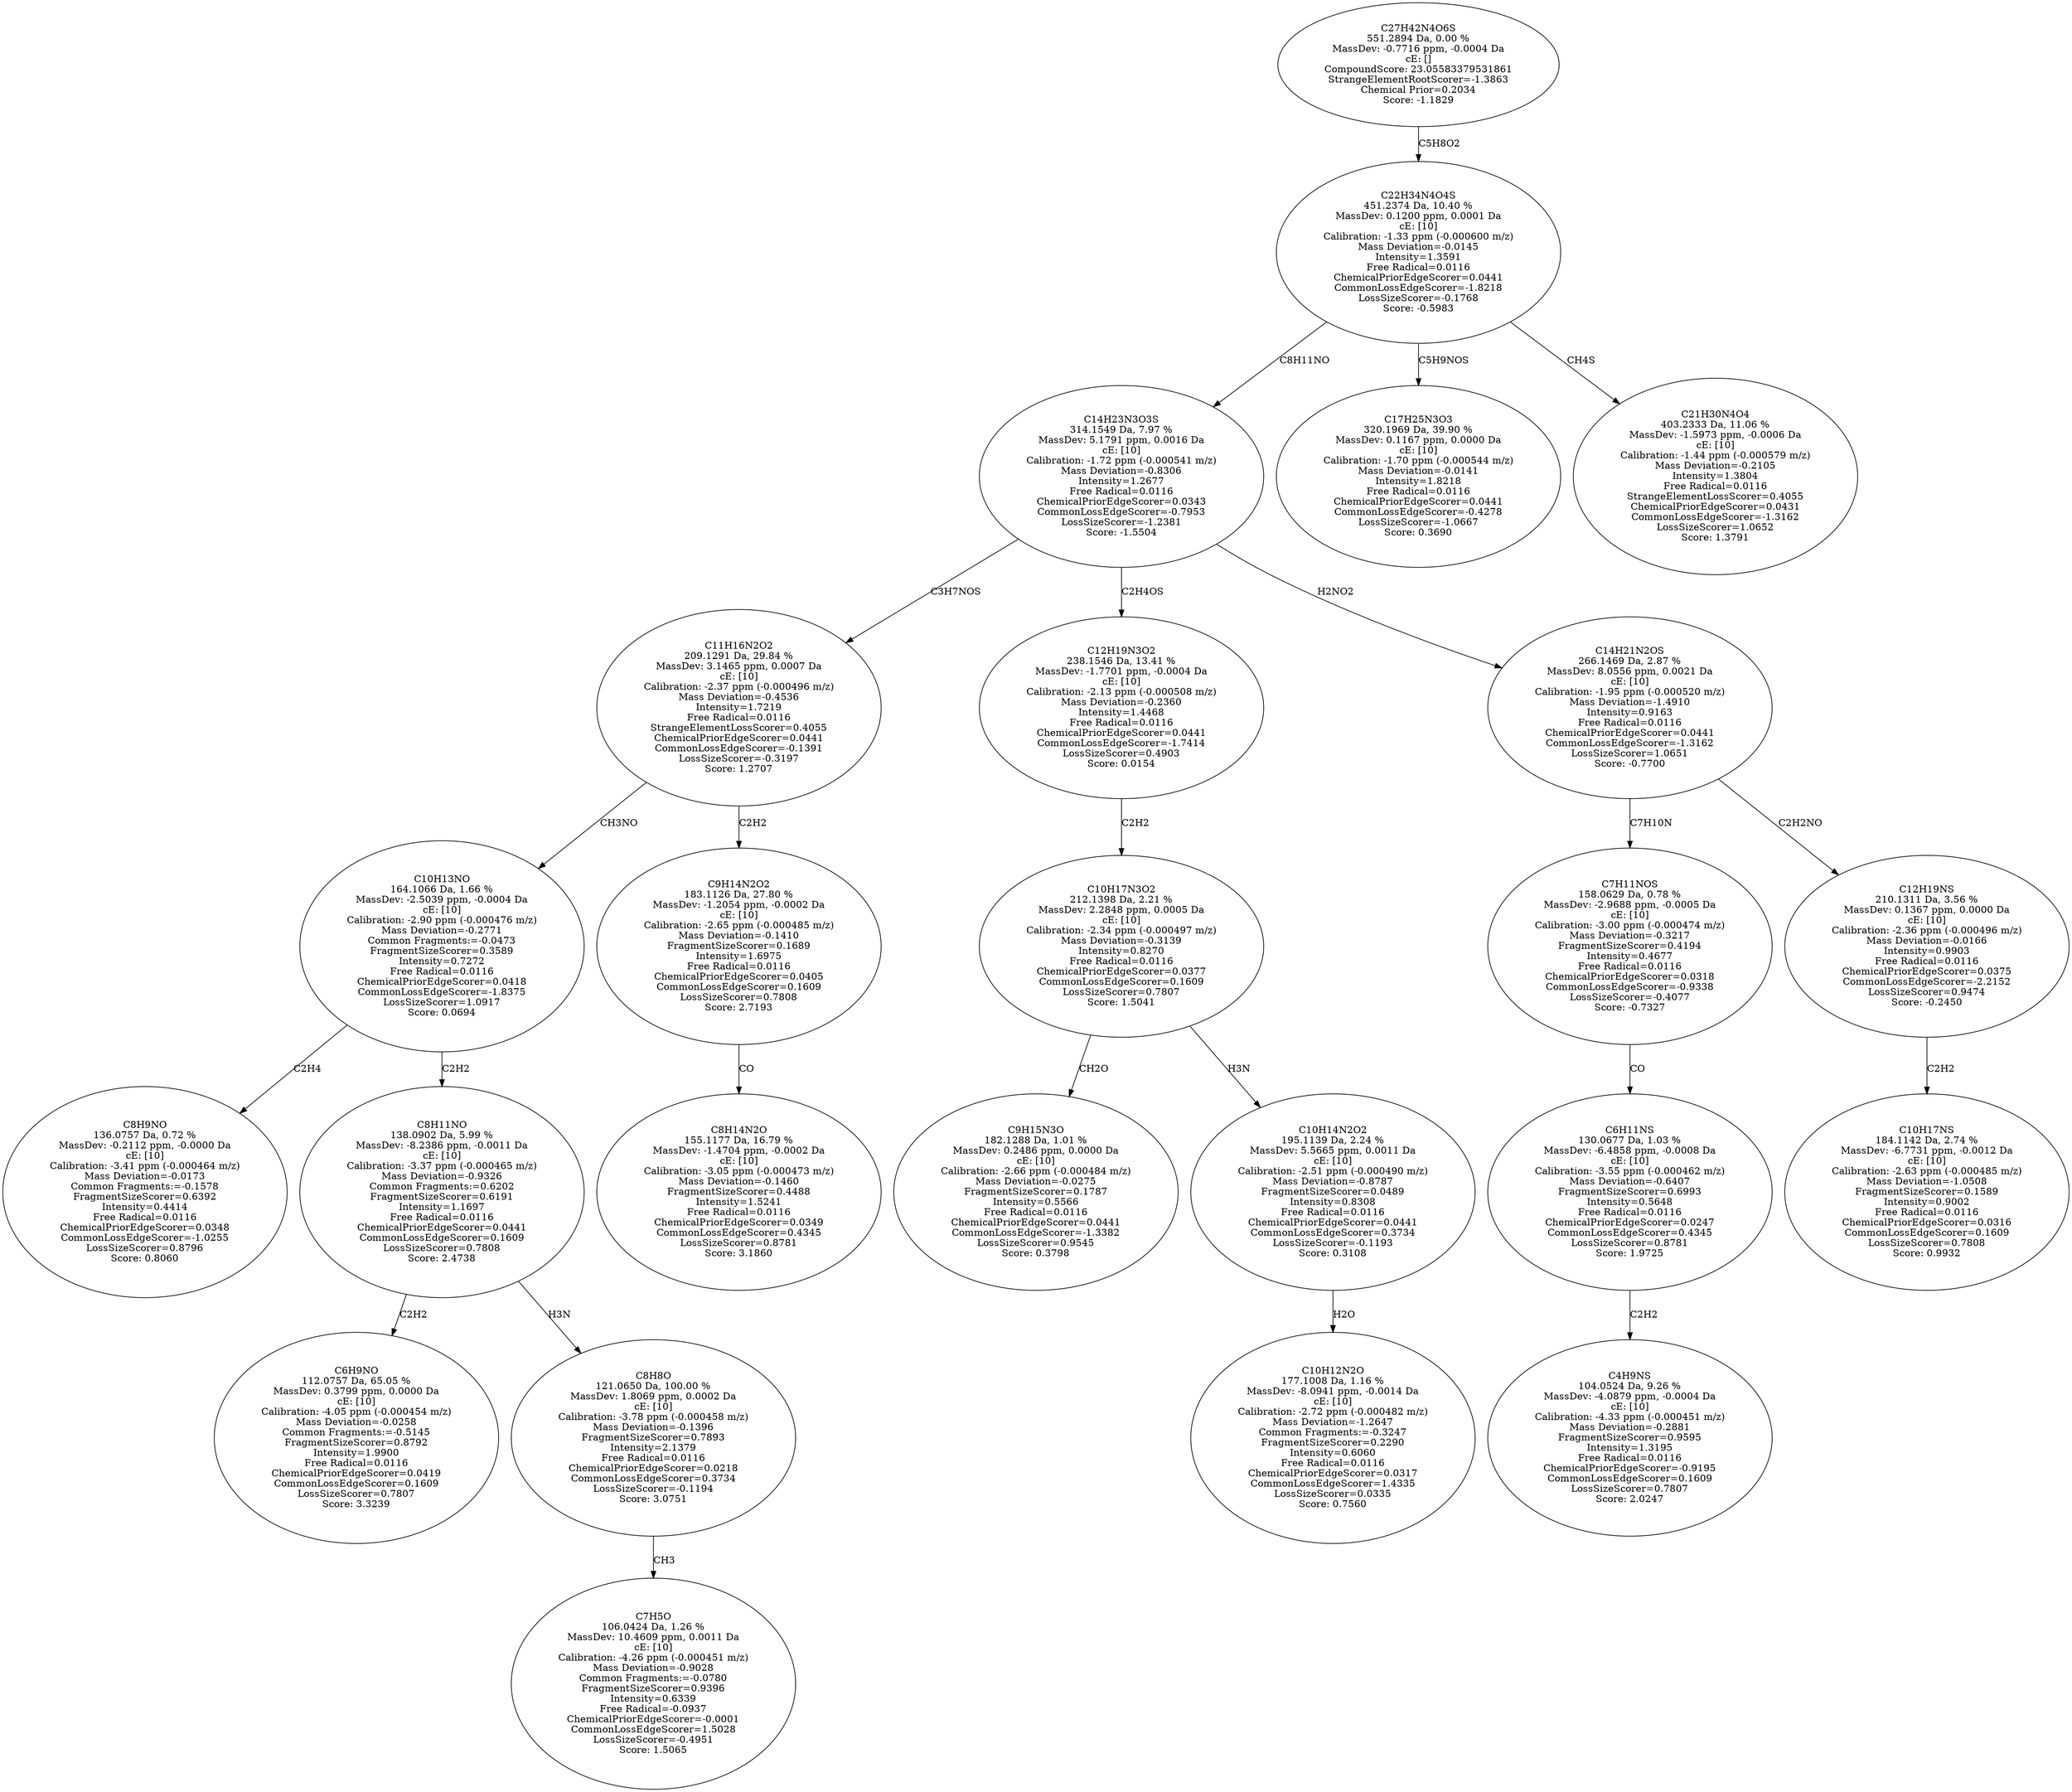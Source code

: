 strict digraph {
v1 [label="C8H9NO\n136.0757 Da, 0.72 %\nMassDev: -0.2112 ppm, -0.0000 Da\ncE: [10]\nCalibration: -3.41 ppm (-0.000464 m/z)\nMass Deviation=-0.0173\nCommon Fragments:=-0.1578\nFragmentSizeScorer=0.6392\nIntensity=0.4414\nFree Radical=0.0116\nChemicalPriorEdgeScorer=0.0348\nCommonLossEdgeScorer=-1.0255\nLossSizeScorer=0.8796\nScore: 0.8060"];
v2 [label="C6H9NO\n112.0757 Da, 65.05 %\nMassDev: 0.3799 ppm, 0.0000 Da\ncE: [10]\nCalibration: -4.05 ppm (-0.000454 m/z)\nMass Deviation=-0.0258\nCommon Fragments:=-0.5145\nFragmentSizeScorer=0.8792\nIntensity=1.9900\nFree Radical=0.0116\nChemicalPriorEdgeScorer=0.0419\nCommonLossEdgeScorer=0.1609\nLossSizeScorer=0.7807\nScore: 3.3239"];
v3 [label="C7H5O\n106.0424 Da, 1.26 %\nMassDev: 10.4609 ppm, 0.0011 Da\ncE: [10]\nCalibration: -4.26 ppm (-0.000451 m/z)\nMass Deviation=-0.9028\nCommon Fragments:=-0.0780\nFragmentSizeScorer=0.9396\nIntensity=0.6339\nFree Radical=-0.0937\nChemicalPriorEdgeScorer=-0.0001\nCommonLossEdgeScorer=1.5028\nLossSizeScorer=-0.4951\nScore: 1.5065"];
v4 [label="C8H8O\n121.0650 Da, 100.00 %\nMassDev: 1.8069 ppm, 0.0002 Da\ncE: [10]\nCalibration: -3.78 ppm (-0.000458 m/z)\nMass Deviation=-0.1396\nFragmentSizeScorer=0.7893\nIntensity=2.1379\nFree Radical=0.0116\nChemicalPriorEdgeScorer=0.0218\nCommonLossEdgeScorer=0.3734\nLossSizeScorer=-0.1194\nScore: 3.0751"];
v5 [label="C8H11NO\n138.0902 Da, 5.99 %\nMassDev: -8.2386 ppm, -0.0011 Da\ncE: [10]\nCalibration: -3.37 ppm (-0.000465 m/z)\nMass Deviation=-0.9326\nCommon Fragments:=0.6202\nFragmentSizeScorer=0.6191\nIntensity=1.1697\nFree Radical=0.0116\nChemicalPriorEdgeScorer=0.0441\nCommonLossEdgeScorer=0.1609\nLossSizeScorer=0.7808\nScore: 2.4738"];
v6 [label="C10H13NO\n164.1066 Da, 1.66 %\nMassDev: -2.5039 ppm, -0.0004 Da\ncE: [10]\nCalibration: -2.90 ppm (-0.000476 m/z)\nMass Deviation=-0.2771\nCommon Fragments:=-0.0473\nFragmentSizeScorer=0.3589\nIntensity=0.7272\nFree Radical=0.0116\nChemicalPriorEdgeScorer=0.0418\nCommonLossEdgeScorer=-1.8375\nLossSizeScorer=1.0917\nScore: 0.0694"];
v7 [label="C8H14N2O\n155.1177 Da, 16.79 %\nMassDev: -1.4704 ppm, -0.0002 Da\ncE: [10]\nCalibration: -3.05 ppm (-0.000473 m/z)\nMass Deviation=-0.1460\nFragmentSizeScorer=0.4488\nIntensity=1.5241\nFree Radical=0.0116\nChemicalPriorEdgeScorer=0.0349\nCommonLossEdgeScorer=0.4345\nLossSizeScorer=0.8781\nScore: 3.1860"];
v8 [label="C9H14N2O2\n183.1126 Da, 27.80 %\nMassDev: -1.2054 ppm, -0.0002 Da\ncE: [10]\nCalibration: -2.65 ppm (-0.000485 m/z)\nMass Deviation=-0.1410\nFragmentSizeScorer=0.1689\nIntensity=1.6975\nFree Radical=0.0116\nChemicalPriorEdgeScorer=0.0405\nCommonLossEdgeScorer=0.1609\nLossSizeScorer=0.7808\nScore: 2.7193"];
v9 [label="C11H16N2O2\n209.1291 Da, 29.84 %\nMassDev: 3.1465 ppm, 0.0007 Da\ncE: [10]\nCalibration: -2.37 ppm (-0.000496 m/z)\nMass Deviation=-0.4536\nIntensity=1.7219\nFree Radical=0.0116\nStrangeElementLossScorer=0.4055\nChemicalPriorEdgeScorer=0.0441\nCommonLossEdgeScorer=-0.1391\nLossSizeScorer=-0.3197\nScore: 1.2707"];
v10 [label="C9H15N3O\n182.1288 Da, 1.01 %\nMassDev: 0.2486 ppm, 0.0000 Da\ncE: [10]\nCalibration: -2.66 ppm (-0.000484 m/z)\nMass Deviation=-0.0275\nFragmentSizeScorer=0.1787\nIntensity=0.5566\nFree Radical=0.0116\nChemicalPriorEdgeScorer=0.0441\nCommonLossEdgeScorer=-1.3382\nLossSizeScorer=0.9545\nScore: 0.3798"];
v11 [label="C10H12N2O\n177.1008 Da, 1.16 %\nMassDev: -8.0941 ppm, -0.0014 Da\ncE: [10]\nCalibration: -2.72 ppm (-0.000482 m/z)\nMass Deviation=-1.2647\nCommon Fragments:=-0.3247\nFragmentSizeScorer=0.2290\nIntensity=0.6060\nFree Radical=0.0116\nChemicalPriorEdgeScorer=0.0317\nCommonLossEdgeScorer=1.4335\nLossSizeScorer=0.0335\nScore: 0.7560"];
v12 [label="C10H14N2O2\n195.1139 Da, 2.24 %\nMassDev: 5.5665 ppm, 0.0011 Da\ncE: [10]\nCalibration: -2.51 ppm (-0.000490 m/z)\nMass Deviation=-0.8787\nFragmentSizeScorer=0.0489\nIntensity=0.8308\nFree Radical=0.0116\nChemicalPriorEdgeScorer=0.0441\nCommonLossEdgeScorer=0.3734\nLossSizeScorer=-0.1193\nScore: 0.3108"];
v13 [label="C10H17N3O2\n212.1398 Da, 2.21 %\nMassDev: 2.2848 ppm, 0.0005 Da\ncE: [10]\nCalibration: -2.34 ppm (-0.000497 m/z)\nMass Deviation=-0.3139\nIntensity=0.8270\nFree Radical=0.0116\nChemicalPriorEdgeScorer=0.0377\nCommonLossEdgeScorer=0.1609\nLossSizeScorer=0.7807\nScore: 1.5041"];
v14 [label="C12H19N3O2\n238.1546 Da, 13.41 %\nMassDev: -1.7701 ppm, -0.0004 Da\ncE: [10]\nCalibration: -2.13 ppm (-0.000508 m/z)\nMass Deviation=-0.2360\nIntensity=1.4468\nFree Radical=0.0116\nChemicalPriorEdgeScorer=0.0441\nCommonLossEdgeScorer=-1.7414\nLossSizeScorer=0.4903\nScore: 0.0154"];
v15 [label="C4H9NS\n104.0524 Da, 9.26 %\nMassDev: -4.0879 ppm, -0.0004 Da\ncE: [10]\nCalibration: -4.33 ppm (-0.000451 m/z)\nMass Deviation=-0.2881\nFragmentSizeScorer=0.9595\nIntensity=1.3195\nFree Radical=0.0116\nChemicalPriorEdgeScorer=-0.9195\nCommonLossEdgeScorer=0.1609\nLossSizeScorer=0.7807\nScore: 2.0247"];
v16 [label="C6H11NS\n130.0677 Da, 1.03 %\nMassDev: -6.4858 ppm, -0.0008 Da\ncE: [10]\nCalibration: -3.55 ppm (-0.000462 m/z)\nMass Deviation=-0.6407\nFragmentSizeScorer=0.6993\nIntensity=0.5648\nFree Radical=0.0116\nChemicalPriorEdgeScorer=0.0247\nCommonLossEdgeScorer=0.4345\nLossSizeScorer=0.8781\nScore: 1.9725"];
v17 [label="C7H11NOS\n158.0629 Da, 0.78 %\nMassDev: -2.9688 ppm, -0.0005 Da\ncE: [10]\nCalibration: -3.00 ppm (-0.000474 m/z)\nMass Deviation=-0.3217\nFragmentSizeScorer=0.4194\nIntensity=0.4677\nFree Radical=0.0116\nChemicalPriorEdgeScorer=0.0318\nCommonLossEdgeScorer=-0.9338\nLossSizeScorer=-0.4077\nScore: -0.7327"];
v18 [label="C10H17NS\n184.1142 Da, 2.74 %\nMassDev: -6.7731 ppm, -0.0012 Da\ncE: [10]\nCalibration: -2.63 ppm (-0.000485 m/z)\nMass Deviation=-1.0508\nFragmentSizeScorer=0.1589\nIntensity=0.9002\nFree Radical=0.0116\nChemicalPriorEdgeScorer=0.0316\nCommonLossEdgeScorer=0.1609\nLossSizeScorer=0.7808\nScore: 0.9932"];
v19 [label="C12H19NS\n210.1311 Da, 3.56 %\nMassDev: 0.1367 ppm, 0.0000 Da\ncE: [10]\nCalibration: -2.36 ppm (-0.000496 m/z)\nMass Deviation=-0.0166\nIntensity=0.9903\nFree Radical=0.0116\nChemicalPriorEdgeScorer=0.0375\nCommonLossEdgeScorer=-2.2152\nLossSizeScorer=0.9474\nScore: -0.2450"];
v20 [label="C14H21N2OS\n266.1469 Da, 2.87 %\nMassDev: 8.0556 ppm, 0.0021 Da\ncE: [10]\nCalibration: -1.95 ppm (-0.000520 m/z)\nMass Deviation=-1.4910\nIntensity=0.9163\nFree Radical=0.0116\nChemicalPriorEdgeScorer=0.0441\nCommonLossEdgeScorer=-1.3162\nLossSizeScorer=1.0651\nScore: -0.7700"];
v21 [label="C14H23N3O3S\n314.1549 Da, 7.97 %\nMassDev: 5.1791 ppm, 0.0016 Da\ncE: [10]\nCalibration: -1.72 ppm (-0.000541 m/z)\nMass Deviation=-0.8306\nIntensity=1.2677\nFree Radical=0.0116\nChemicalPriorEdgeScorer=0.0343\nCommonLossEdgeScorer=-0.7953\nLossSizeScorer=-1.2381\nScore: -1.5504"];
v22 [label="C17H25N3O3\n320.1969 Da, 39.90 %\nMassDev: 0.1167 ppm, 0.0000 Da\ncE: [10]\nCalibration: -1.70 ppm (-0.000544 m/z)\nMass Deviation=-0.0141\nIntensity=1.8218\nFree Radical=0.0116\nChemicalPriorEdgeScorer=0.0441\nCommonLossEdgeScorer=-0.4278\nLossSizeScorer=-1.0667\nScore: 0.3690"];
v23 [label="C21H30N4O4\n403.2333 Da, 11.06 %\nMassDev: -1.5973 ppm, -0.0006 Da\ncE: [10]\nCalibration: -1.44 ppm (-0.000579 m/z)\nMass Deviation=-0.2105\nIntensity=1.3804\nFree Radical=0.0116\nStrangeElementLossScorer=0.4055\nChemicalPriorEdgeScorer=0.0431\nCommonLossEdgeScorer=-1.3162\nLossSizeScorer=1.0652\nScore: 1.3791"];
v24 [label="C22H34N4O4S\n451.2374 Da, 10.40 %\nMassDev: 0.1200 ppm, 0.0001 Da\ncE: [10]\nCalibration: -1.33 ppm (-0.000600 m/z)\nMass Deviation=-0.0145\nIntensity=1.3591\nFree Radical=0.0116\nChemicalPriorEdgeScorer=0.0441\nCommonLossEdgeScorer=-1.8218\nLossSizeScorer=-0.1768\nScore: -0.5983"];
v25 [label="C27H42N4O6S\n551.2894 Da, 0.00 %\nMassDev: -0.7716 ppm, -0.0004 Da\ncE: []\nCompoundScore: 23.05583379531861\nStrangeElementRootScorer=-1.3863\nChemical Prior=0.2034\nScore: -1.1829"];
v6 -> v1 [label="C2H4"];
v5 -> v2 [label="C2H2"];
v4 -> v3 [label="CH3"];
v5 -> v4 [label="H3N"];
v6 -> v5 [label="C2H2"];
v9 -> v6 [label="CH3NO"];
v8 -> v7 [label="CO"];
v9 -> v8 [label="C2H2"];
v21 -> v9 [label="C3H7NOS"];
v13 -> v10 [label="CH2O"];
v12 -> v11 [label="H2O"];
v13 -> v12 [label="H3N"];
v14 -> v13 [label="C2H2"];
v21 -> v14 [label="C2H4OS"];
v16 -> v15 [label="C2H2"];
v17 -> v16 [label="CO"];
v20 -> v17 [label="C7H10N"];
v19 -> v18 [label="C2H2"];
v20 -> v19 [label="C2H2NO"];
v21 -> v20 [label="H2NO2"];
v24 -> v21 [label="C8H11NO"];
v24 -> v22 [label="C5H9NOS"];
v24 -> v23 [label="CH4S"];
v25 -> v24 [label="C5H8O2"];
}
